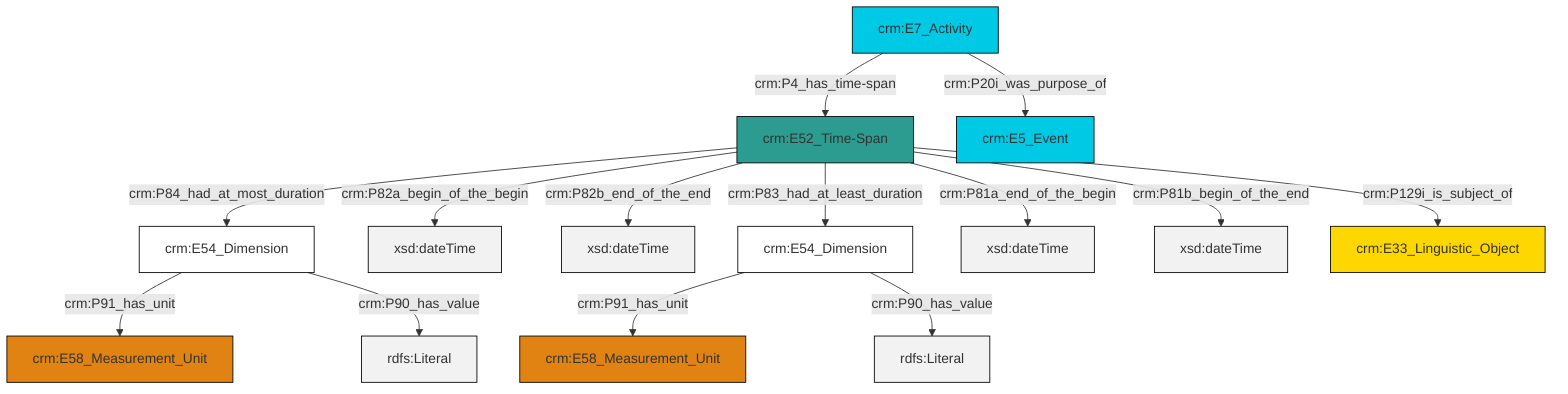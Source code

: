 graph TD
classDef Literal fill:#f2f2f2,stroke:#000000;
classDef CRM_Entity fill:#FFFFFF,stroke:#000000;
classDef Temporal_Entity fill:#00C9E6, stroke:#000000;
classDef Type fill:#E18312, stroke:#000000;
classDef Time-Span fill:#2C9C91, stroke:#000000;
classDef Appellation fill:#FFEB7F, stroke:#000000;
classDef Place fill:#008836, stroke:#000000;
classDef Persistent_Item fill:#B266B2, stroke:#000000;
classDef Conceptual_Object fill:#FFD700, stroke:#000000;
classDef Physical_Thing fill:#D2B48C, stroke:#000000;
classDef Actor fill:#f58aad, stroke:#000000;
classDef PC_Classes fill:#4ce600, stroke:#000000;
classDef Multi fill:#cccccc,stroke:#000000;

2["crm:E54_Dimension"]:::CRM_Entity -->|crm:P91_has_unit| 3["crm:E58_Measurement_Unit"]:::Type
4["crm:E52_Time-Span"]:::Time-Span -->|crm:P82a_begin_of_the_begin| 5[xsd:dateTime]:::Literal
4["crm:E52_Time-Span"]:::Time-Span -->|crm:P82b_end_of_the_end| 6[xsd:dateTime]:::Literal
7["crm:E54_Dimension"]:::CRM_Entity -->|crm:P91_has_unit| 9["crm:E58_Measurement_Unit"]:::Type
4["crm:E52_Time-Span"]:::Time-Span -->|crm:P81a_end_of_the_begin| 10[xsd:dateTime]:::Literal
0["crm:E7_Activity"]:::Temporal_Entity -->|crm:P4_has_time-span| 4["crm:E52_Time-Span"]:::Time-Span
4["crm:E52_Time-Span"]:::Time-Span -->|crm:P81b_begin_of_the_end| 12[xsd:dateTime]:::Literal
4["crm:E52_Time-Span"]:::Time-Span -->|crm:P84_had_at_most_duration| 2["crm:E54_Dimension"]:::CRM_Entity
4["crm:E52_Time-Span"]:::Time-Span -->|crm:P83_had_at_least_duration| 7["crm:E54_Dimension"]:::CRM_Entity
0["crm:E7_Activity"]:::Temporal_Entity -->|crm:P20i_was_purpose_of| 14["crm:E5_Event"]:::Temporal_Entity
7["crm:E54_Dimension"]:::CRM_Entity -->|crm:P90_has_value| 16[rdfs:Literal]:::Literal
4["crm:E52_Time-Span"]:::Time-Span -->|crm:P129i_is_subject_of| 17["crm:E33_Linguistic_Object"]:::Conceptual_Object
2["crm:E54_Dimension"]:::CRM_Entity -->|crm:P90_has_value| 21[rdfs:Literal]:::Literal